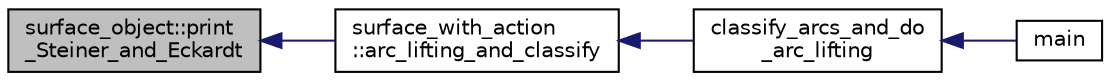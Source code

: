 digraph "surface_object::print_Steiner_and_Eckardt"
{
  edge [fontname="Helvetica",fontsize="10",labelfontname="Helvetica",labelfontsize="10"];
  node [fontname="Helvetica",fontsize="10",shape=record];
  rankdir="LR";
  Node2061 [label="surface_object::print\l_Steiner_and_Eckardt",height=0.2,width=0.4,color="black", fillcolor="grey75", style="filled", fontcolor="black"];
  Node2061 -> Node2062 [dir="back",color="midnightblue",fontsize="10",style="solid",fontname="Helvetica"];
  Node2062 [label="surface_with_action\l::arc_lifting_and_classify",height=0.2,width=0.4,color="black", fillcolor="white", style="filled",URL="$d8/df9/classsurface__with__action.html#a62a3948f830c59e09ef94937650a07a4"];
  Node2062 -> Node2063 [dir="back",color="midnightblue",fontsize="10",style="solid",fontname="Helvetica"];
  Node2063 [label="classify_arcs_and_do\l_arc_lifting",height=0.2,width=0.4,color="black", fillcolor="white", style="filled",URL="$d6/dc3/arc__lifting__main_8_c.html#afdd7be16f16b8c71e9a72fe5f6a0b59c"];
  Node2063 -> Node2064 [dir="back",color="midnightblue",fontsize="10",style="solid",fontname="Helvetica"];
  Node2064 [label="main",height=0.2,width=0.4,color="black", fillcolor="white", style="filled",URL="$d6/dc3/arc__lifting__main_8_c.html#a217dbf8b442f20279ea00b898af96f52"];
}
